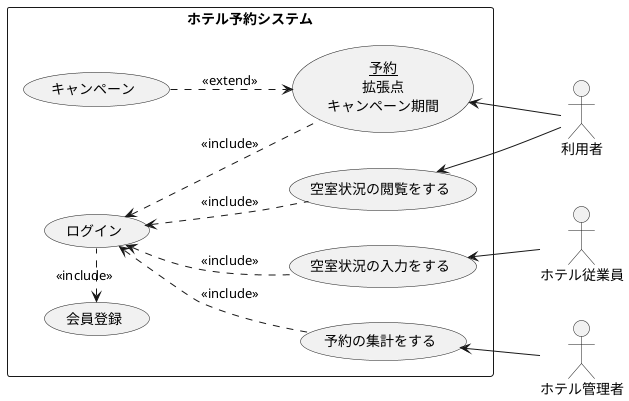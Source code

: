@startuml 演習2-8
left to right direction
actor 利用者
actor ホテル従業員
actor ホテル管理者
rectangle ホテル予約システム{
usecase (<u>予約</u>\n拡張点\nキャンペーン期間) as 部屋の予約をする
usecase キャンペーン
usecase ログイン
usecase 空室状況の入力をする
usecase 空室状況の閲覧をする
usecase 予約の集計をする
usecase 会員登録
}
 空室状況の入力をする<--ホテル従業員
 部屋の予約をする<--利用者
空室状況の閲覧をする<--利用者 
 予約の集計をする<--ホテル管理者
キャンペーン ..>部屋の予約をする:<<extend>>
ログイン <.. 部屋の予約をする:<<include>>
ログイン <.. 空室状況の入力をする:<<include>>
ログイン <.. 空室状況の閲覧をする:<<include>>
ログイン <.. 予約の集計をする:<<include>>
会員登録 <. ログイン:<<include>>
@enduml